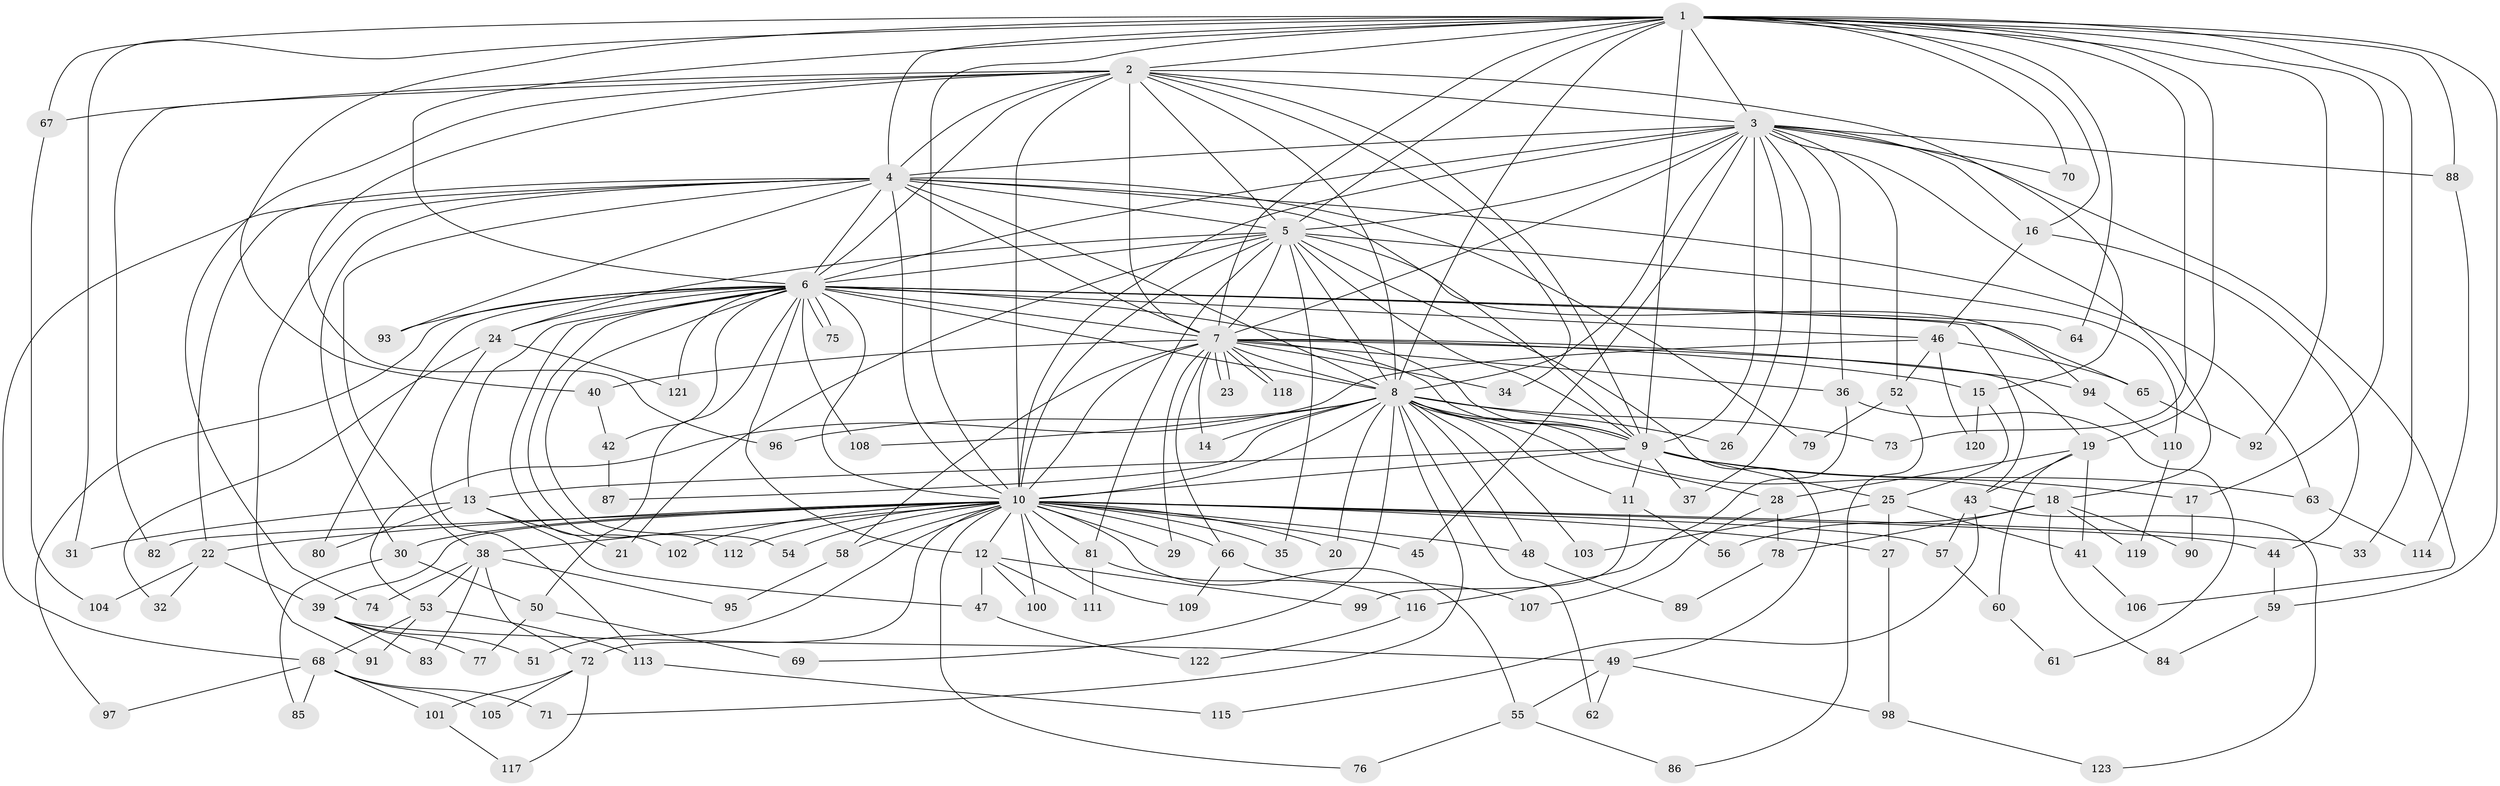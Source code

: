 // coarse degree distribution, {20: 0.010526315789473684, 22: 0.010526315789473684, 14: 0.010526315789473684, 24: 0.010526315789473684, 23: 0.021052631578947368, 12: 0.010526315789473684, 31: 0.010526315789473684, 5: 0.07368421052631578, 6: 0.07368421052631578, 2: 0.5368421052631579, 4: 0.06315789473684211, 3: 0.10526315789473684, 7: 0.021052631578947368, 1: 0.021052631578947368, 8: 0.021052631578947368}
// Generated by graph-tools (version 1.1) at 2025/51/02/27/25 19:51:44]
// undirected, 123 vertices, 271 edges
graph export_dot {
graph [start="1"]
  node [color=gray90,style=filled];
  1;
  2;
  3;
  4;
  5;
  6;
  7;
  8;
  9;
  10;
  11;
  12;
  13;
  14;
  15;
  16;
  17;
  18;
  19;
  20;
  21;
  22;
  23;
  24;
  25;
  26;
  27;
  28;
  29;
  30;
  31;
  32;
  33;
  34;
  35;
  36;
  37;
  38;
  39;
  40;
  41;
  42;
  43;
  44;
  45;
  46;
  47;
  48;
  49;
  50;
  51;
  52;
  53;
  54;
  55;
  56;
  57;
  58;
  59;
  60;
  61;
  62;
  63;
  64;
  65;
  66;
  67;
  68;
  69;
  70;
  71;
  72;
  73;
  74;
  75;
  76;
  77;
  78;
  79;
  80;
  81;
  82;
  83;
  84;
  85;
  86;
  87;
  88;
  89;
  90;
  91;
  92;
  93;
  94;
  95;
  96;
  97;
  98;
  99;
  100;
  101;
  102;
  103;
  104;
  105;
  106;
  107;
  108;
  109;
  110;
  111;
  112;
  113;
  114;
  115;
  116;
  117;
  118;
  119;
  120;
  121;
  122;
  123;
  1 -- 2;
  1 -- 3;
  1 -- 4;
  1 -- 5;
  1 -- 6;
  1 -- 7;
  1 -- 8;
  1 -- 9;
  1 -- 10;
  1 -- 16;
  1 -- 17;
  1 -- 19;
  1 -- 31;
  1 -- 33;
  1 -- 40;
  1 -- 59;
  1 -- 64;
  1 -- 67;
  1 -- 70;
  1 -- 73;
  1 -- 88;
  1 -- 92;
  2 -- 3;
  2 -- 4;
  2 -- 5;
  2 -- 6;
  2 -- 7;
  2 -- 8;
  2 -- 9;
  2 -- 10;
  2 -- 15;
  2 -- 34;
  2 -- 67;
  2 -- 74;
  2 -- 82;
  2 -- 96;
  3 -- 4;
  3 -- 5;
  3 -- 6;
  3 -- 7;
  3 -- 8;
  3 -- 9;
  3 -- 10;
  3 -- 16;
  3 -- 18;
  3 -- 26;
  3 -- 36;
  3 -- 37;
  3 -- 45;
  3 -- 52;
  3 -- 70;
  3 -- 88;
  3 -- 106;
  4 -- 5;
  4 -- 6;
  4 -- 7;
  4 -- 8;
  4 -- 9;
  4 -- 10;
  4 -- 22;
  4 -- 30;
  4 -- 38;
  4 -- 63;
  4 -- 68;
  4 -- 79;
  4 -- 91;
  4 -- 93;
  5 -- 6;
  5 -- 7;
  5 -- 8;
  5 -- 9;
  5 -- 10;
  5 -- 21;
  5 -- 24;
  5 -- 35;
  5 -- 49;
  5 -- 81;
  5 -- 94;
  5 -- 110;
  6 -- 7;
  6 -- 8;
  6 -- 9;
  6 -- 10;
  6 -- 12;
  6 -- 13;
  6 -- 24;
  6 -- 42;
  6 -- 43;
  6 -- 46;
  6 -- 50;
  6 -- 54;
  6 -- 64;
  6 -- 65;
  6 -- 75;
  6 -- 75;
  6 -- 80;
  6 -- 93;
  6 -- 97;
  6 -- 102;
  6 -- 108;
  6 -- 112;
  6 -- 121;
  7 -- 8;
  7 -- 9;
  7 -- 10;
  7 -- 14;
  7 -- 15;
  7 -- 19;
  7 -- 23;
  7 -- 23;
  7 -- 29;
  7 -- 34;
  7 -- 36;
  7 -- 40;
  7 -- 58;
  7 -- 66;
  7 -- 94;
  7 -- 118;
  7 -- 118;
  8 -- 9;
  8 -- 10;
  8 -- 11;
  8 -- 14;
  8 -- 18;
  8 -- 20;
  8 -- 26;
  8 -- 28;
  8 -- 48;
  8 -- 62;
  8 -- 69;
  8 -- 71;
  8 -- 73;
  8 -- 87;
  8 -- 96;
  8 -- 103;
  8 -- 108;
  9 -- 10;
  9 -- 11;
  9 -- 13;
  9 -- 17;
  9 -- 25;
  9 -- 37;
  9 -- 63;
  10 -- 12;
  10 -- 20;
  10 -- 22;
  10 -- 27;
  10 -- 29;
  10 -- 30;
  10 -- 33;
  10 -- 35;
  10 -- 38;
  10 -- 39;
  10 -- 44;
  10 -- 45;
  10 -- 48;
  10 -- 51;
  10 -- 54;
  10 -- 55;
  10 -- 57;
  10 -- 58;
  10 -- 66;
  10 -- 72;
  10 -- 76;
  10 -- 81;
  10 -- 82;
  10 -- 100;
  10 -- 102;
  10 -- 109;
  10 -- 112;
  11 -- 56;
  11 -- 99;
  12 -- 47;
  12 -- 99;
  12 -- 100;
  12 -- 111;
  13 -- 21;
  13 -- 31;
  13 -- 47;
  13 -- 80;
  15 -- 25;
  15 -- 120;
  16 -- 44;
  16 -- 46;
  17 -- 90;
  18 -- 56;
  18 -- 78;
  18 -- 84;
  18 -- 90;
  18 -- 119;
  19 -- 28;
  19 -- 41;
  19 -- 43;
  19 -- 60;
  22 -- 32;
  22 -- 39;
  22 -- 104;
  24 -- 32;
  24 -- 113;
  24 -- 121;
  25 -- 27;
  25 -- 41;
  25 -- 103;
  27 -- 98;
  28 -- 78;
  28 -- 107;
  30 -- 50;
  30 -- 85;
  36 -- 61;
  36 -- 116;
  38 -- 53;
  38 -- 72;
  38 -- 74;
  38 -- 83;
  38 -- 95;
  39 -- 49;
  39 -- 51;
  39 -- 77;
  39 -- 83;
  40 -- 42;
  41 -- 106;
  42 -- 87;
  43 -- 57;
  43 -- 115;
  43 -- 123;
  44 -- 59;
  46 -- 52;
  46 -- 53;
  46 -- 65;
  46 -- 120;
  47 -- 122;
  48 -- 89;
  49 -- 55;
  49 -- 62;
  49 -- 98;
  50 -- 69;
  50 -- 77;
  52 -- 79;
  52 -- 86;
  53 -- 68;
  53 -- 91;
  53 -- 113;
  55 -- 76;
  55 -- 86;
  57 -- 60;
  58 -- 95;
  59 -- 84;
  60 -- 61;
  63 -- 114;
  65 -- 92;
  66 -- 107;
  66 -- 109;
  67 -- 104;
  68 -- 71;
  68 -- 85;
  68 -- 97;
  68 -- 101;
  68 -- 105;
  72 -- 101;
  72 -- 105;
  72 -- 117;
  78 -- 89;
  81 -- 111;
  81 -- 116;
  88 -- 114;
  94 -- 110;
  98 -- 123;
  101 -- 117;
  110 -- 119;
  113 -- 115;
  116 -- 122;
}
